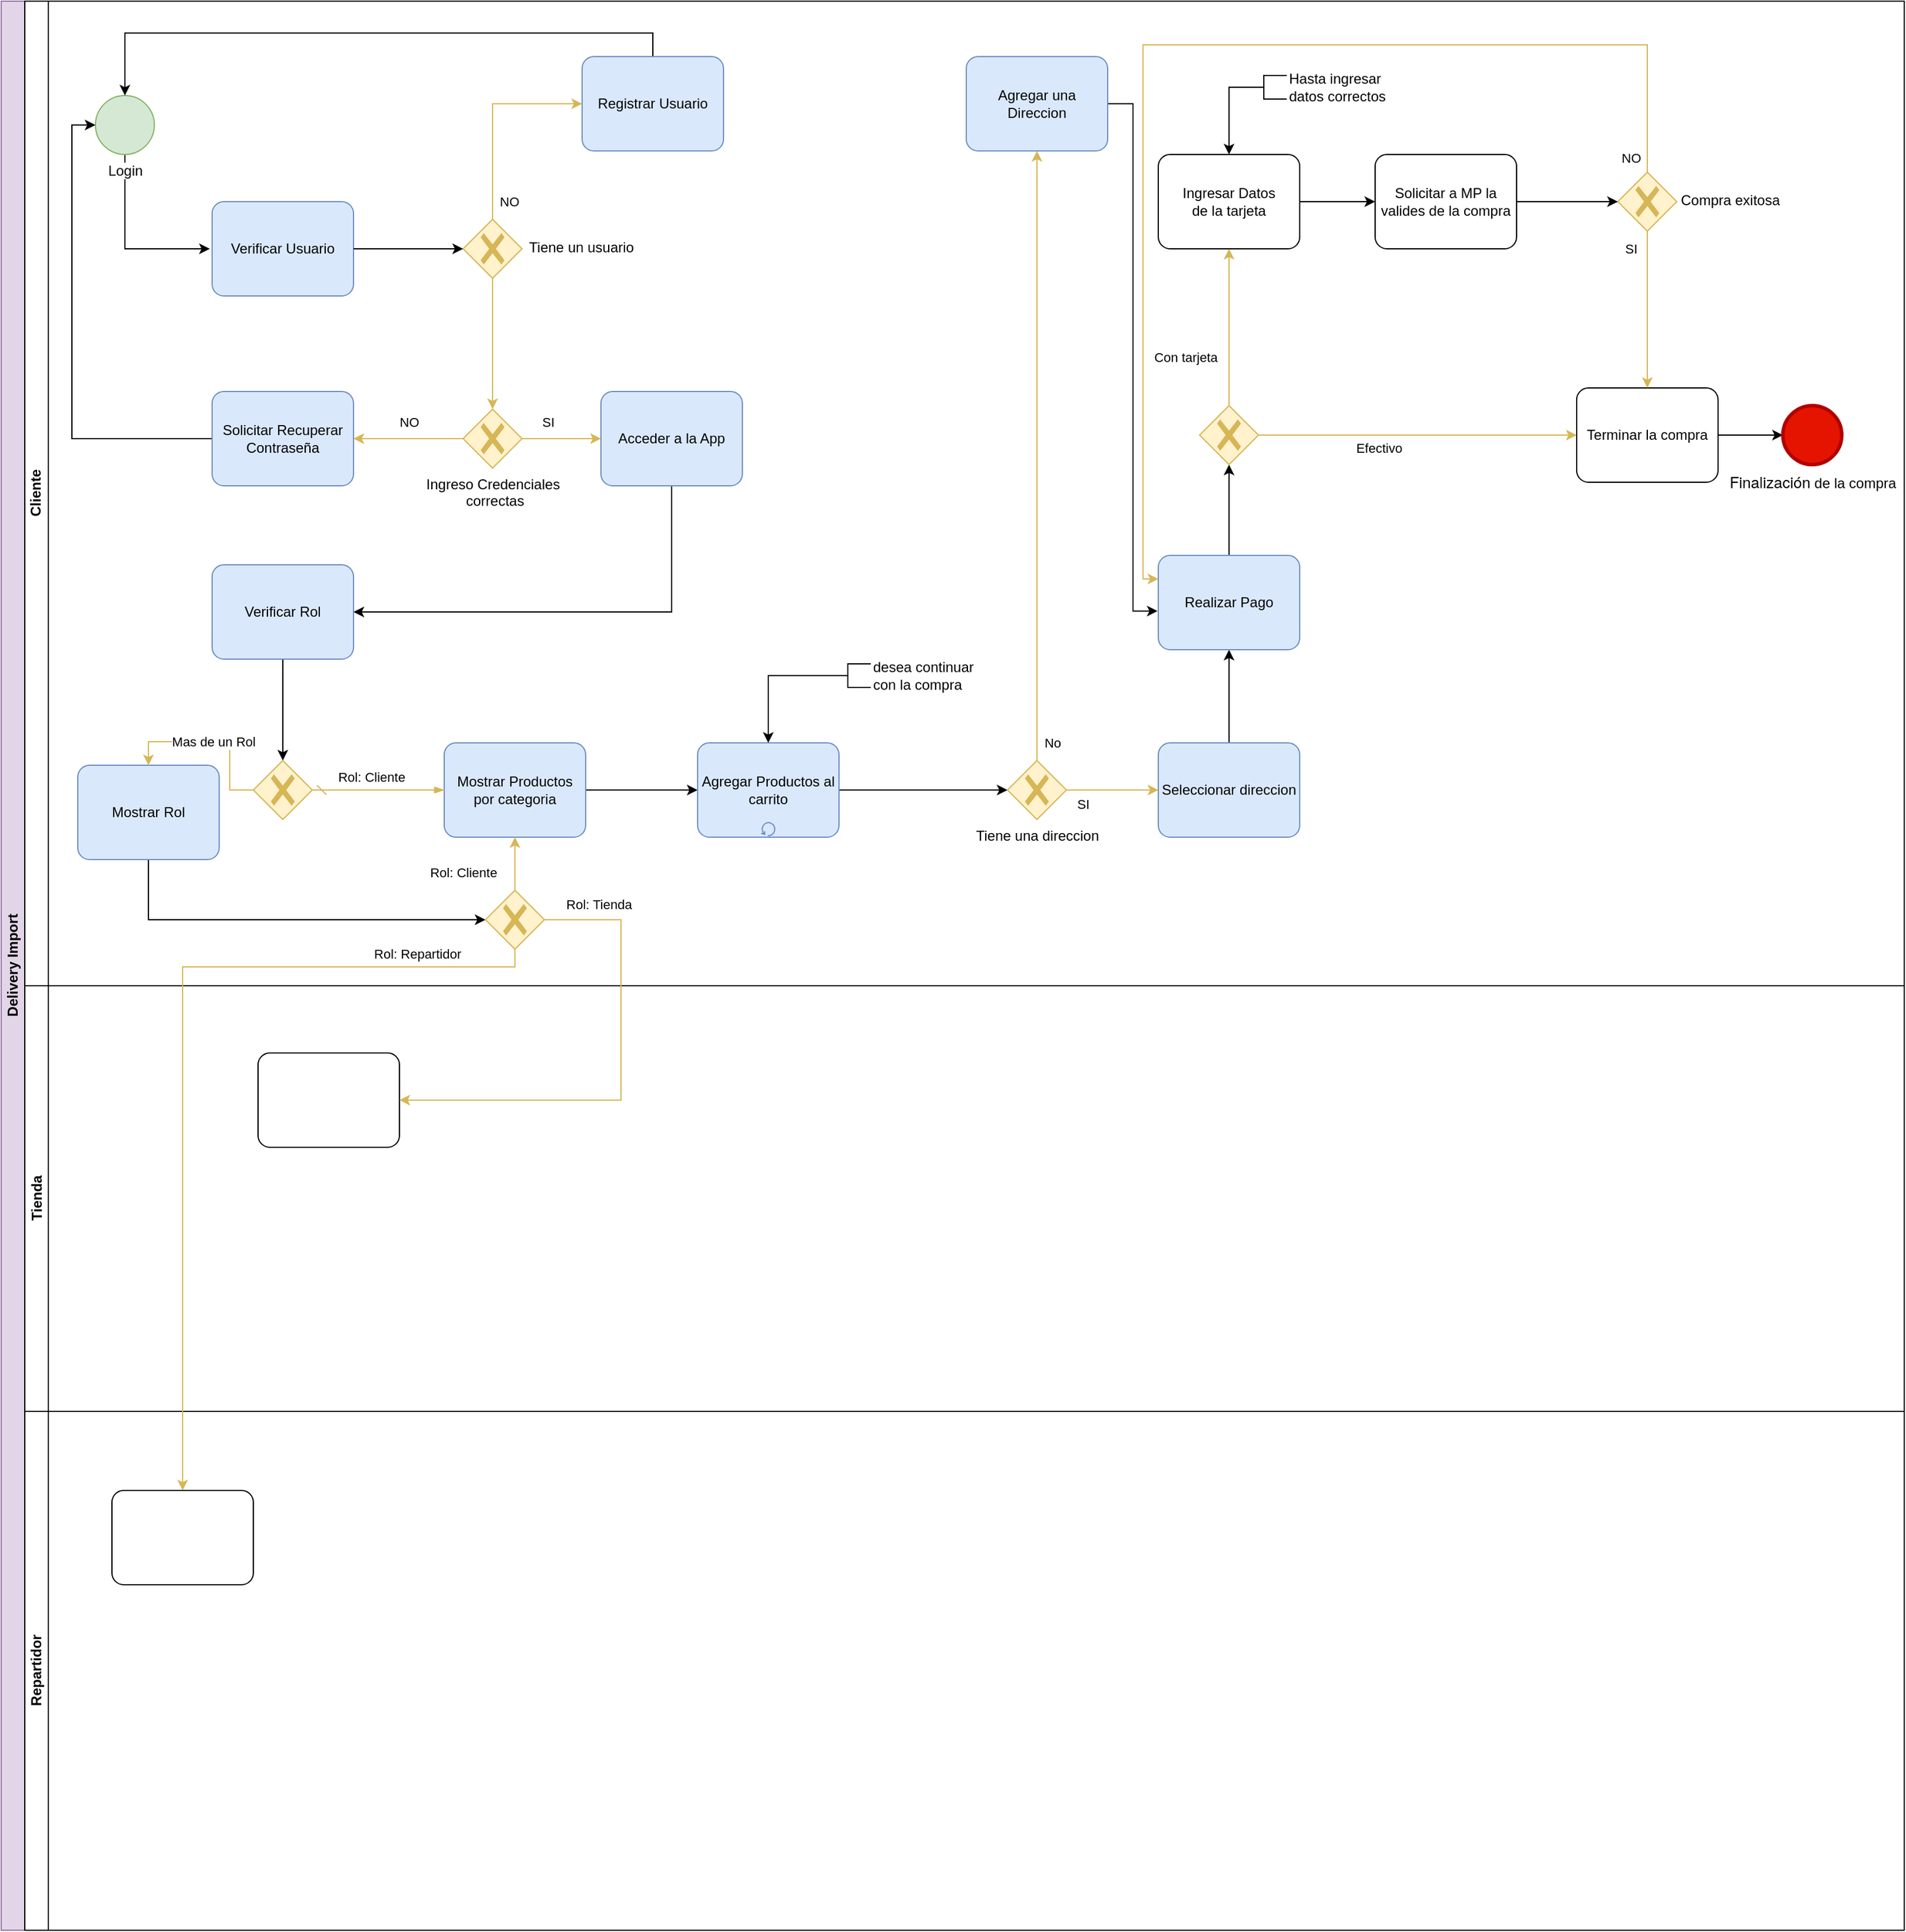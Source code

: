 <mxfile version="20.2.3" type="device"><diagram id="XxjMT_YU7x3E7gFoQHQt" name="Página-1"><mxGraphModel dx="2066" dy="2021" grid="0" gridSize="10" guides="1" tooltips="1" connect="1" arrows="1" fold="1" page="1" pageScale="1" pageWidth="1654" pageHeight="1169" math="0" shadow="0"><root><mxCell id="0"/><mxCell id="1" parent="0"/><mxCell id="uJ8ObjGRhoeLT18NT5Q5-2" value="Delivery Import" style="swimlane;html=1;childLayout=stackLayout;resizeParent=1;resizeParentMax=0;horizontal=0;startSize=20;horizontalStack=0;fillColor=#e1d5e7;strokeColor=#9673a6;align=center;" vertex="1" parent="1"><mxGeometry x="20" y="-1150" width="1615" height="1636" as="geometry"/></mxCell><mxCell id="uJ8ObjGRhoeLT18NT5Q5-3" value="Cliente" style="swimlane;html=1;startSize=20;horizontal=0;" vertex="1" parent="uJ8ObjGRhoeLT18NT5Q5-2"><mxGeometry x="20" width="1595" height="835" as="geometry"/></mxCell><mxCell id="uJ8ObjGRhoeLT18NT5Q5-8" style="edgeStyle=orthogonalEdgeStyle;rounded=0;orthogonalLoop=1;jettySize=auto;html=1;exitX=0.5;exitY=1;exitDx=0;exitDy=0;exitPerimeter=0;" edge="1" parent="uJ8ObjGRhoeLT18NT5Q5-3" source="uJ8ObjGRhoeLT18NT5Q5-6"><mxGeometry relative="1" as="geometry"><mxPoint x="157.04" y="210.04" as="targetPoint"/><Array as="points"><mxPoint x="85" y="210"/></Array></mxGeometry></mxCell><mxCell id="uJ8ObjGRhoeLT18NT5Q5-6" value="Login" style="points=[[0.145,0.145,0],[0.5,0,0],[0.855,0.145,0],[1,0.5,0],[0.855,0.855,0],[0.5,1,0],[0.145,0.855,0],[0,0.5,0]];shape=mxgraph.bpmn.event;html=1;verticalLabelPosition=bottom;labelBackgroundColor=#ffffff;verticalAlign=top;align=center;perimeter=ellipsePerimeter;outlineConnect=0;aspect=fixed;outline=standard;symbol=general;fillColor=#d5e8d4;strokeColor=#82b366;" vertex="1" parent="uJ8ObjGRhoeLT18NT5Q5-3"><mxGeometry x="60" y="80" width="50" height="50" as="geometry"/></mxCell><mxCell id="uJ8ObjGRhoeLT18NT5Q5-9" value="Verificar Usuario" style="points=[[0.25,0,0],[0.5,0,0],[0.75,0,0],[1,0.25,0],[1,0.5,0],[1,0.75,0],[0.75,1,0],[0.5,1,0],[0.25,1,0],[0,0.75,0],[0,0.5,0],[0,0.25,0]];shape=mxgraph.bpmn.task;whiteSpace=wrap;rectStyle=rounded;size=10;taskMarker=abstract;strokeColor=#6c8ebf;fillColor=#dae8fc;" vertex="1" parent="uJ8ObjGRhoeLT18NT5Q5-3"><mxGeometry x="159" y="170" width="120" height="80" as="geometry"/></mxCell><mxCell id="uJ8ObjGRhoeLT18NT5Q5-17" style="edgeStyle=orthogonalEdgeStyle;rounded=0;orthogonalLoop=1;jettySize=auto;html=1;entryX=0;entryY=0.5;entryDx=0;entryDy=0;entryPerimeter=0;fillColor=#fff2cc;strokeColor=#d6b656;" edge="1" parent="uJ8ObjGRhoeLT18NT5Q5-3" source="uJ8ObjGRhoeLT18NT5Q5-12" target="uJ8ObjGRhoeLT18NT5Q5-16"><mxGeometry relative="1" as="geometry"><Array as="points"><mxPoint x="397" y="87"/></Array></mxGeometry></mxCell><mxCell id="uJ8ObjGRhoeLT18NT5Q5-18" value="NO" style="edgeLabel;html=1;align=center;verticalAlign=middle;resizable=0;points=[];" vertex="1" connectable="0" parent="uJ8ObjGRhoeLT18NT5Q5-17"><mxGeometry x="-0.655" y="-2" relative="1" as="geometry"><mxPoint x="12" y="15" as="offset"/></mxGeometry></mxCell><mxCell id="uJ8ObjGRhoeLT18NT5Q5-37" style="edgeStyle=orthogonalEdgeStyle;rounded=0;orthogonalLoop=1;jettySize=auto;html=1;entryX=0.5;entryY=0;entryDx=0;entryDy=0;entryPerimeter=0;fillColor=#fff2cc;strokeColor=#d6b656;" edge="1" parent="uJ8ObjGRhoeLT18NT5Q5-3" source="uJ8ObjGRhoeLT18NT5Q5-12" target="uJ8ObjGRhoeLT18NT5Q5-13"><mxGeometry relative="1" as="geometry"/></mxCell><mxCell id="uJ8ObjGRhoeLT18NT5Q5-12" value="Tiene un usuario" style="points=[[0.25,0.25,0],[0.5,0,0],[0.75,0.25,0],[1,0.5,0],[0.75,0.75,0],[0.5,1,0],[0.25,0.75,0],[0,0.5,0]];shape=mxgraph.bpmn.gateway2;html=1;verticalLabelPosition=bottom;labelBackgroundColor=#ffffff;verticalAlign=top;align=center;perimeter=rhombusPerimeter;outlineConnect=0;outline=none;symbol=none;gwType=exclusive;strokeColor=#d6b656;fillColor=#fff2cc;spacingTop=-40;spacingLeft=150;" vertex="1" parent="uJ8ObjGRhoeLT18NT5Q5-3"><mxGeometry x="372" y="185" width="50" height="50" as="geometry"/></mxCell><mxCell id="uJ8ObjGRhoeLT18NT5Q5-11" value="" style="edgeStyle=orthogonalEdgeStyle;rounded=0;orthogonalLoop=1;jettySize=auto;html=1;entryX=0;entryY=0.5;entryDx=0;entryDy=0;entryPerimeter=0;" edge="1" parent="uJ8ObjGRhoeLT18NT5Q5-3" source="uJ8ObjGRhoeLT18NT5Q5-9" target="uJ8ObjGRhoeLT18NT5Q5-12"><mxGeometry relative="1" as="geometry"><mxPoint x="379" y="210" as="targetPoint"/></mxGeometry></mxCell><mxCell id="uJ8ObjGRhoeLT18NT5Q5-24" value="NO" style="edgeStyle=orthogonalEdgeStyle;rounded=0;orthogonalLoop=1;jettySize=auto;html=1;entryX=1;entryY=0.5;entryDx=0;entryDy=0;entryPerimeter=0;fillColor=#fff2cc;strokeColor=#d6b656;" edge="1" parent="uJ8ObjGRhoeLT18NT5Q5-3" source="uJ8ObjGRhoeLT18NT5Q5-13" target="uJ8ObjGRhoeLT18NT5Q5-23"><mxGeometry x="-0.011" y="-14" relative="1" as="geometry"><mxPoint as="offset"/></mxGeometry></mxCell><mxCell id="uJ8ObjGRhoeLT18NT5Q5-33" style="edgeStyle=orthogonalEdgeStyle;rounded=0;orthogonalLoop=1;jettySize=auto;html=1;fillColor=#fff2cc;strokeColor=#d6b656;" edge="1" parent="uJ8ObjGRhoeLT18NT5Q5-3" source="uJ8ObjGRhoeLT18NT5Q5-13" target="uJ8ObjGRhoeLT18NT5Q5-32"><mxGeometry relative="1" as="geometry"><Array as="points"><mxPoint x="458" y="371"/><mxPoint x="458" y="371"/></Array></mxGeometry></mxCell><mxCell id="uJ8ObjGRhoeLT18NT5Q5-34" value="SI" style="edgeLabel;html=1;align=center;verticalAlign=middle;resizable=0;points=[];" vertex="1" connectable="0" parent="uJ8ObjGRhoeLT18NT5Q5-33"><mxGeometry x="-0.017" relative="1" as="geometry"><mxPoint x="-11" y="-14" as="offset"/></mxGeometry></mxCell><mxCell id="uJ8ObjGRhoeLT18NT5Q5-13" value="Ingreso Credenciales&lt;br&gt;&amp;nbsp;correctas" style="points=[[0.25,0.25,0],[0.5,0,0],[0.75,0.25,0],[1,0.5,0],[0.75,0.75,0],[0.5,1,0],[0.25,0.75,0],[0,0.5,0]];shape=mxgraph.bpmn.gateway2;html=1;verticalLabelPosition=bottom;labelBackgroundColor=#ffffff;verticalAlign=top;align=center;perimeter=rhombusPerimeter;outlineConnect=0;outline=none;symbol=none;gwType=exclusive;strokeColor=#d6b656;fillColor=#fff2cc;" vertex="1" parent="uJ8ObjGRhoeLT18NT5Q5-3"><mxGeometry x="372" y="346" width="50" height="50" as="geometry"/></mxCell><mxCell id="uJ8ObjGRhoeLT18NT5Q5-22" style="edgeStyle=orthogonalEdgeStyle;rounded=0;orthogonalLoop=1;jettySize=auto;html=1;entryX=0.5;entryY=0;entryDx=0;entryDy=0;entryPerimeter=0;" edge="1" parent="uJ8ObjGRhoeLT18NT5Q5-3" source="uJ8ObjGRhoeLT18NT5Q5-16" target="uJ8ObjGRhoeLT18NT5Q5-6"><mxGeometry relative="1" as="geometry"><Array as="points"><mxPoint x="533" y="27"/><mxPoint x="85" y="27"/></Array></mxGeometry></mxCell><mxCell id="uJ8ObjGRhoeLT18NT5Q5-16" value="Registrar Usuario" style="points=[[0.25,0,0],[0.5,0,0],[0.75,0,0],[1,0.25,0],[1,0.5,0],[1,0.75,0],[0.75,1,0],[0.5,1,0],[0.25,1,0],[0,0.75,0],[0,0.5,0],[0,0.25,0]];shape=mxgraph.bpmn.task;whiteSpace=wrap;rectStyle=rounded;size=10;taskMarker=abstract;strokeColor=#6c8ebf;fillColor=#dae8fc;" vertex="1" parent="uJ8ObjGRhoeLT18NT5Q5-3"><mxGeometry x="473" y="47" width="120" height="80" as="geometry"/></mxCell><mxCell id="uJ8ObjGRhoeLT18NT5Q5-31" style="edgeStyle=orthogonalEdgeStyle;rounded=0;orthogonalLoop=1;jettySize=auto;html=1;entryX=0;entryY=0.5;entryDx=0;entryDy=0;entryPerimeter=0;" edge="1" parent="uJ8ObjGRhoeLT18NT5Q5-3" source="uJ8ObjGRhoeLT18NT5Q5-23" target="uJ8ObjGRhoeLT18NT5Q5-6"><mxGeometry relative="1" as="geometry"/></mxCell><mxCell id="uJ8ObjGRhoeLT18NT5Q5-23" value="Solicitar Recuperar Contraseña" style="points=[[0.25,0,0],[0.5,0,0],[0.75,0,0],[1,0.25,0],[1,0.5,0],[1,0.75,0],[0.75,1,0],[0.5,1,0],[0.25,1,0],[0,0.75,0],[0,0.5,0],[0,0.25,0]];shape=mxgraph.bpmn.task;whiteSpace=wrap;rectStyle=rounded;size=10;taskMarker=abstract;strokeColor=#6c8ebf;fillColor=#dae8fc;" vertex="1" parent="uJ8ObjGRhoeLT18NT5Q5-3"><mxGeometry x="159" y="331" width="120" height="80" as="geometry"/></mxCell><mxCell id="uJ8ObjGRhoeLT18NT5Q5-47" style="edgeStyle=orthogonalEdgeStyle;rounded=0;orthogonalLoop=1;jettySize=auto;html=1;entryX=1;entryY=0.5;entryDx=0;entryDy=0;entryPerimeter=0;" edge="1" parent="uJ8ObjGRhoeLT18NT5Q5-3" source="uJ8ObjGRhoeLT18NT5Q5-32" target="uJ8ObjGRhoeLT18NT5Q5-38"><mxGeometry relative="1" as="geometry"><Array as="points"><mxPoint x="549" y="518"/></Array></mxGeometry></mxCell><mxCell id="uJ8ObjGRhoeLT18NT5Q5-32" value="Acceder a la App" style="points=[[0.25,0,0],[0.5,0,0],[0.75,0,0],[1,0.25,0],[1,0.5,0],[1,0.75,0],[0.75,1,0],[0.5,1,0],[0.25,1,0],[0,0.75,0],[0,0.5,0],[0,0.25,0]];shape=mxgraph.bpmn.task;whiteSpace=wrap;rectStyle=rounded;size=10;taskMarker=abstract;strokeColor=#6c8ebf;fillColor=#dae8fc;" vertex="1" parent="uJ8ObjGRhoeLT18NT5Q5-3"><mxGeometry x="489" y="331" width="120" height="80" as="geometry"/></mxCell><mxCell id="uJ8ObjGRhoeLT18NT5Q5-49" style="edgeStyle=orthogonalEdgeStyle;rounded=0;orthogonalLoop=1;jettySize=auto;html=1;entryX=0.5;entryY=0;entryDx=0;entryDy=0;entryPerimeter=0;" edge="1" parent="uJ8ObjGRhoeLT18NT5Q5-3" source="uJ8ObjGRhoeLT18NT5Q5-38" target="uJ8ObjGRhoeLT18NT5Q5-48"><mxGeometry relative="1" as="geometry"/></mxCell><mxCell id="uJ8ObjGRhoeLT18NT5Q5-38" value="Verificar Rol" style="points=[[0.25,0,0],[0.5,0,0],[0.75,0,0],[1,0.25,0],[1,0.5,0],[1,0.75,0],[0.75,1,0],[0.5,1,0],[0.25,1,0],[0,0.75,0],[0,0.5,0],[0,0.25,0]];shape=mxgraph.bpmn.task;whiteSpace=wrap;rectStyle=rounded;size=10;taskMarker=abstract;strokeColor=#6c8ebf;fillColor=#dae8fc;" vertex="1" parent="uJ8ObjGRhoeLT18NT5Q5-3"><mxGeometry x="159" y="478" width="120" height="80" as="geometry"/></mxCell><mxCell id="uJ8ObjGRhoeLT18NT5Q5-48" value="" style="points=[[0.25,0.25,0],[0.5,0,0],[0.75,0.25,0],[1,0.5,0],[0.75,0.75,0],[0.5,1,0],[0.25,0.75,0],[0,0.5,0]];shape=mxgraph.bpmn.gateway2;html=1;verticalLabelPosition=bottom;labelBackgroundColor=#ffffff;verticalAlign=top;align=center;perimeter=rhombusPerimeter;outlineConnect=0;outline=none;symbol=none;gwType=exclusive;strokeColor=#d6b656;fillColor=#fff2cc;" vertex="1" parent="uJ8ObjGRhoeLT18NT5Q5-3"><mxGeometry x="194" y="644" width="50" height="50" as="geometry"/></mxCell><mxCell id="uJ8ObjGRhoeLT18NT5Q5-68" style="edgeStyle=orthogonalEdgeStyle;rounded=0;orthogonalLoop=1;jettySize=auto;html=1;" edge="1" parent="uJ8ObjGRhoeLT18NT5Q5-3" source="uJ8ObjGRhoeLT18NT5Q5-50" target="uJ8ObjGRhoeLT18NT5Q5-65"><mxGeometry relative="1" as="geometry"/></mxCell><mxCell id="uJ8ObjGRhoeLT18NT5Q5-50" value="Mostrar Productos por categoria" style="points=[[0.25,0,0],[0.5,0,0],[0.75,0,0],[1,0.25,0],[1,0.5,0],[1,0.75,0],[0.75,1,0],[0.5,1,0],[0.25,1,0],[0,0.75,0],[0,0.5,0],[0,0.25,0]];shape=mxgraph.bpmn.task;whiteSpace=wrap;rectStyle=rounded;size=10;taskMarker=abstract;strokeColor=#6c8ebf;fillColor=#dae8fc;" vertex="1" parent="uJ8ObjGRhoeLT18NT5Q5-3"><mxGeometry x="356" y="629" width="120" height="80" as="geometry"/></mxCell><mxCell id="uJ8ObjGRhoeLT18NT5Q5-58" value="" style="edgeStyle=elbowEdgeStyle;fontSize=12;html=1;endArrow=blockThin;endFill=1;startArrow=dash;startFill=0;endSize=6;startSize=6;rounded=0;exitX=1;exitY=0.5;exitDx=0;exitDy=0;exitPerimeter=0;entryX=0;entryY=0.5;entryDx=0;entryDy=0;entryPerimeter=0;fillColor=#fff2cc;strokeColor=#d6b656;" edge="1" parent="uJ8ObjGRhoeLT18NT5Q5-3" source="uJ8ObjGRhoeLT18NT5Q5-48" target="uJ8ObjGRhoeLT18NT5Q5-50"><mxGeometry width="160" relative="1" as="geometry"><mxPoint x="335" y="784" as="sourcePoint"/><mxPoint x="495" y="784" as="targetPoint"/><Array as="points"><mxPoint x="315" y="667"/><mxPoint x="277" y="738"/></Array></mxGeometry></mxCell><mxCell id="uJ8ObjGRhoeLT18NT5Q5-59" value="Rol: Cliente" style="edgeLabel;html=1;align=center;verticalAlign=middle;resizable=0;points=[];" vertex="1" connectable="0" parent="uJ8ObjGRhoeLT18NT5Q5-58"><mxGeometry x="-0.375" y="-1" relative="1" as="geometry"><mxPoint x="15" y="-12" as="offset"/></mxGeometry></mxCell><mxCell id="uJ8ObjGRhoeLT18NT5Q5-69" style="edgeStyle=orthogonalEdgeStyle;rounded=0;orthogonalLoop=1;jettySize=auto;html=1;entryX=0;entryY=0.5;entryDx=0;entryDy=0;entryPerimeter=0;" edge="1" parent="uJ8ObjGRhoeLT18NT5Q5-3" source="uJ8ObjGRhoeLT18NT5Q5-65" target="uJ8ObjGRhoeLT18NT5Q5-70"><mxGeometry relative="1" as="geometry"><mxPoint x="803" y="669" as="targetPoint"/></mxGeometry></mxCell><mxCell id="uJ8ObjGRhoeLT18NT5Q5-65" value="Agregar Productos al carrito" style="points=[[0.25,0,0],[0.5,0,0],[0.75,0,0],[1,0.25,0],[1,0.5,0],[1,0.75,0],[0.75,1,0],[0.5,1,0],[0.25,1,0],[0,0.75,0],[0,0.5,0],[0,0.25,0]];shape=mxgraph.bpmn.task;whiteSpace=wrap;rectStyle=rounded;size=10;taskMarker=abstract;isLoopStandard=1;strokeColor=#6c8ebf;fillColor=#dae8fc;" vertex="1" parent="uJ8ObjGRhoeLT18NT5Q5-3"><mxGeometry x="571" y="629" width="120" height="80" as="geometry"/></mxCell><mxCell id="uJ8ObjGRhoeLT18NT5Q5-67" style="edgeStyle=orthogonalEdgeStyle;rounded=0;orthogonalLoop=1;jettySize=auto;html=1;entryX=0.5;entryY=0;entryDx=0;entryDy=0;entryPerimeter=0;" edge="1" parent="uJ8ObjGRhoeLT18NT5Q5-3" source="uJ8ObjGRhoeLT18NT5Q5-66" target="uJ8ObjGRhoeLT18NT5Q5-65"><mxGeometry relative="1" as="geometry"><Array as="points"><mxPoint x="631" y="572"/></Array></mxGeometry></mxCell><mxCell id="uJ8ObjGRhoeLT18NT5Q5-66" value="desea continuar&lt;br&gt;con la compra" style="html=1;shape=mxgraph.flowchart.annotation_2;align=left;labelPosition=right;strokeColor=default;fillColor=default;" vertex="1" parent="uJ8ObjGRhoeLT18NT5Q5-3"><mxGeometry x="679" y="562" width="39" height="20" as="geometry"/></mxCell><mxCell id="uJ8ObjGRhoeLT18NT5Q5-72" style="edgeStyle=orthogonalEdgeStyle;rounded=0;orthogonalLoop=1;jettySize=auto;html=1;exitX=0.5;exitY=0;exitDx=0;exitDy=0;exitPerimeter=0;entryX=0.5;entryY=1;entryDx=0;entryDy=0;entryPerimeter=0;fillColor=#fff2cc;strokeColor=#d6b656;" edge="1" parent="uJ8ObjGRhoeLT18NT5Q5-3" source="uJ8ObjGRhoeLT18NT5Q5-70" target="uJ8ObjGRhoeLT18NT5Q5-71"><mxGeometry relative="1" as="geometry"/></mxCell><mxCell id="uJ8ObjGRhoeLT18NT5Q5-73" value="No" style="edgeLabel;html=1;align=center;verticalAlign=middle;resizable=0;points=[];" vertex="1" connectable="0" parent="uJ8ObjGRhoeLT18NT5Q5-72"><mxGeometry x="-0.851" relative="1" as="geometry"><mxPoint x="13" y="23" as="offset"/></mxGeometry></mxCell><mxCell id="uJ8ObjGRhoeLT18NT5Q5-75" value="SI" style="edgeStyle=orthogonalEdgeStyle;rounded=0;orthogonalLoop=1;jettySize=auto;html=1;entryX=0;entryY=0.5;entryDx=0;entryDy=0;entryPerimeter=0;fillColor=#fff2cc;strokeColor=#d6b656;" edge="1" parent="uJ8ObjGRhoeLT18NT5Q5-3" source="uJ8ObjGRhoeLT18NT5Q5-70" target="uJ8ObjGRhoeLT18NT5Q5-74"><mxGeometry x="-0.641" y="-12" relative="1" as="geometry"><mxPoint as="offset"/></mxGeometry></mxCell><mxCell id="uJ8ObjGRhoeLT18NT5Q5-70" value="Tiene una direccion" style="points=[[0.25,0.25,0],[0.5,0,0],[0.75,0.25,0],[1,0.5,0],[0.75,0.75,0],[0.5,1,0],[0.25,0.75,0],[0,0.5,0]];shape=mxgraph.bpmn.gateway2;html=1;verticalLabelPosition=bottom;labelBackgroundColor=#ffffff;verticalAlign=top;align=center;perimeter=rhombusPerimeter;outlineConnect=0;outline=none;symbol=none;gwType=exclusive;strokeColor=#d6b656;fillColor=#fff2cc;" vertex="1" parent="uJ8ObjGRhoeLT18NT5Q5-3"><mxGeometry x="834" y="644" width="50" height="50" as="geometry"/></mxCell><mxCell id="uJ8ObjGRhoeLT18NT5Q5-89" style="edgeStyle=orthogonalEdgeStyle;rounded=0;orthogonalLoop=1;jettySize=auto;html=1;entryX=-0.005;entryY=0.59;entryDx=0;entryDy=0;entryPerimeter=0;" edge="1" parent="uJ8ObjGRhoeLT18NT5Q5-3" source="uJ8ObjGRhoeLT18NT5Q5-71" target="uJ8ObjGRhoeLT18NT5Q5-78"><mxGeometry relative="1" as="geometry"/></mxCell><mxCell id="uJ8ObjGRhoeLT18NT5Q5-71" value="Agregar una Direccion" style="points=[[0.25,0,0],[0.5,0,0],[0.75,0,0],[1,0.25,0],[1,0.5,0],[1,0.75,0],[0.75,1,0],[0.5,1,0],[0.25,1,0],[0,0.75,0],[0,0.5,0],[0,0.25,0]];shape=mxgraph.bpmn.task;whiteSpace=wrap;rectStyle=rounded;size=10;taskMarker=abstract;strokeColor=#6c8ebf;fillColor=#dae8fc;" vertex="1" parent="uJ8ObjGRhoeLT18NT5Q5-3"><mxGeometry x="799" y="47" width="120" height="80" as="geometry"/></mxCell><mxCell id="uJ8ObjGRhoeLT18NT5Q5-77" style="edgeStyle=orthogonalEdgeStyle;rounded=0;orthogonalLoop=1;jettySize=auto;html=1;entryX=0.5;entryY=1;entryDx=0;entryDy=0;entryPerimeter=0;" edge="1" parent="uJ8ObjGRhoeLT18NT5Q5-3" source="uJ8ObjGRhoeLT18NT5Q5-74" target="uJ8ObjGRhoeLT18NT5Q5-78"><mxGeometry relative="1" as="geometry"><mxPoint x="1022" y="528" as="targetPoint"/></mxGeometry></mxCell><mxCell id="uJ8ObjGRhoeLT18NT5Q5-74" value="Seleccionar direccion" style="points=[[0.25,0,0],[0.5,0,0],[0.75,0,0],[1,0.25,0],[1,0.5,0],[1,0.75,0],[0.75,1,0],[0.5,1,0],[0.25,1,0],[0,0.75,0],[0,0.5,0],[0,0.25,0]];shape=mxgraph.bpmn.task;whiteSpace=wrap;rectStyle=rounded;size=10;taskMarker=abstract;strokeColor=#6c8ebf;fillColor=#dae8fc;" vertex="1" parent="uJ8ObjGRhoeLT18NT5Q5-3"><mxGeometry x="962" y="629" width="120" height="80" as="geometry"/></mxCell><mxCell id="uJ8ObjGRhoeLT18NT5Q5-82" style="edgeStyle=orthogonalEdgeStyle;rounded=0;orthogonalLoop=1;jettySize=auto;html=1;entryX=0.5;entryY=1;entryDx=0;entryDy=0;entryPerimeter=0;" edge="1" parent="uJ8ObjGRhoeLT18NT5Q5-3" source="uJ8ObjGRhoeLT18NT5Q5-78" target="uJ8ObjGRhoeLT18NT5Q5-81"><mxGeometry relative="1" as="geometry"/></mxCell><mxCell id="uJ8ObjGRhoeLT18NT5Q5-78" value="Realizar Pago" style="points=[[0.25,0,0],[0.5,0,0],[0.75,0,0],[1,0.25,0],[1,0.5,0],[1,0.75,0],[0.75,1,0],[0.5,1,0],[0.25,1,0],[0,0.75,0],[0,0.5,0],[0,0.25,0]];shape=mxgraph.bpmn.task;whiteSpace=wrap;rectStyle=rounded;size=10;taskMarker=abstract;strokeColor=#6c8ebf;fillColor=#dae8fc;" vertex="1" parent="uJ8ObjGRhoeLT18NT5Q5-3"><mxGeometry x="962" y="470" width="120" height="80" as="geometry"/></mxCell><mxCell id="uJ8ObjGRhoeLT18NT5Q5-84" style="edgeStyle=orthogonalEdgeStyle;rounded=0;orthogonalLoop=1;jettySize=auto;html=1;entryX=0.5;entryY=1;entryDx=0;entryDy=0;entryPerimeter=0;fillColor=#fff2cc;strokeColor=#d6b656;" edge="1" parent="uJ8ObjGRhoeLT18NT5Q5-3" source="uJ8ObjGRhoeLT18NT5Q5-81" target="uJ8ObjGRhoeLT18NT5Q5-83"><mxGeometry relative="1" as="geometry"/></mxCell><mxCell id="uJ8ObjGRhoeLT18NT5Q5-85" value="Con tarjeta" style="edgeLabel;html=1;align=center;verticalAlign=middle;resizable=0;points=[];" vertex="1" connectable="0" parent="uJ8ObjGRhoeLT18NT5Q5-84"><mxGeometry x="-0.221" y="-2" relative="1" as="geometry"><mxPoint x="-39" y="11" as="offset"/></mxGeometry></mxCell><mxCell id="uJ8ObjGRhoeLT18NT5Q5-87" style="edgeStyle=orthogonalEdgeStyle;rounded=0;orthogonalLoop=1;jettySize=auto;html=1;fillColor=#fff2cc;strokeColor=#d6b656;" edge="1" parent="uJ8ObjGRhoeLT18NT5Q5-3" source="uJ8ObjGRhoeLT18NT5Q5-81" target="uJ8ObjGRhoeLT18NT5Q5-86"><mxGeometry relative="1" as="geometry"/></mxCell><mxCell id="uJ8ObjGRhoeLT18NT5Q5-88" value="Efectivo" style="edgeLabel;html=1;align=center;verticalAlign=middle;resizable=0;points=[];" vertex="1" connectable="0" parent="uJ8ObjGRhoeLT18NT5Q5-87"><mxGeometry x="-0.262" relative="1" as="geometry"><mxPoint x="2" y="11" as="offset"/></mxGeometry></mxCell><mxCell id="uJ8ObjGRhoeLT18NT5Q5-81" value="" style="points=[[0.25,0.25,0],[0.5,0,0],[0.75,0.25,0],[1,0.5,0],[0.75,0.75,0],[0.5,1,0],[0.25,0.75,0],[0,0.5,0]];shape=mxgraph.bpmn.gateway2;html=1;verticalLabelPosition=bottom;labelBackgroundColor=#ffffff;verticalAlign=top;align=center;perimeter=rhombusPerimeter;outlineConnect=0;outline=none;symbol=none;gwType=exclusive;strokeColor=#d6b656;fillColor=#fff2cc;" vertex="1" parent="uJ8ObjGRhoeLT18NT5Q5-3"><mxGeometry x="997" y="343" width="50" height="50" as="geometry"/></mxCell><mxCell id="uJ8ObjGRhoeLT18NT5Q5-100" style="edgeStyle=orthogonalEdgeStyle;rounded=0;orthogonalLoop=1;jettySize=auto;html=1;entryX=0;entryY=0.5;entryDx=0;entryDy=0;entryPerimeter=0;fontColor=#000000;" edge="1" parent="uJ8ObjGRhoeLT18NT5Q5-3" source="uJ8ObjGRhoeLT18NT5Q5-83" target="uJ8ObjGRhoeLT18NT5Q5-97"><mxGeometry relative="1" as="geometry"/></mxCell><mxCell id="uJ8ObjGRhoeLT18NT5Q5-83" value="Ingresar Datos&#10;de la tarjeta" style="points=[[0.25,0,0],[0.5,0,0],[0.75,0,0],[1,0.25,0],[1,0.5,0],[1,0.75,0],[0.75,1,0],[0.5,1,0],[0.25,1,0],[0,0.75,0],[0,0.5,0],[0,0.25,0]];shape=mxgraph.bpmn.task;whiteSpace=wrap;rectStyle=rounded;size=10;taskMarker=abstract;strokeColor=default;fillColor=default;" vertex="1" parent="uJ8ObjGRhoeLT18NT5Q5-3"><mxGeometry x="962" y="130" width="120" height="80" as="geometry"/></mxCell><mxCell id="uJ8ObjGRhoeLT18NT5Q5-91" style="edgeStyle=orthogonalEdgeStyle;rounded=0;orthogonalLoop=1;jettySize=auto;html=1;fontColor=#000000;" edge="1" parent="uJ8ObjGRhoeLT18NT5Q5-3" source="uJ8ObjGRhoeLT18NT5Q5-86" target="uJ8ObjGRhoeLT18NT5Q5-90"><mxGeometry relative="1" as="geometry"/></mxCell><mxCell id="uJ8ObjGRhoeLT18NT5Q5-86" value="Terminar la compra" style="points=[[0.25,0,0],[0.5,0,0],[0.75,0,0],[1,0.25,0],[1,0.5,0],[1,0.75,0],[0.75,1,0],[0.5,1,0],[0.25,1,0],[0,0.75,0],[0,0.5,0],[0,0.25,0]];shape=mxgraph.bpmn.task;whiteSpace=wrap;rectStyle=rounded;size=10;taskMarker=abstract;strokeColor=default;fillColor=default;" vertex="1" parent="uJ8ObjGRhoeLT18NT5Q5-3"><mxGeometry x="1317" y="328" width="120" height="80" as="geometry"/></mxCell><mxCell id="uJ8ObjGRhoeLT18NT5Q5-90" value="&lt;span style=&quot;color: rgb(0, 0, 0); font-family: &amp;quot;Helvetica Neue&amp;quot;; font-size: 13px; text-align: start;&quot;&gt;Finalización&lt;/span&gt;&lt;font color=&quot;#000000&quot;&gt;&amp;nbsp;de la compra&lt;/font&gt;" style="points=[[0.145,0.145,0],[0.5,0,0],[0.855,0.145,0],[1,0.5,0],[0.855,0.855,0],[0.5,1,0],[0.145,0.855,0],[0,0.5,0]];shape=mxgraph.bpmn.event;html=1;verticalLabelPosition=bottom;labelBackgroundColor=#ffffff;verticalAlign=top;align=center;perimeter=ellipsePerimeter;outlineConnect=0;aspect=fixed;outline=end;symbol=terminate2;strokeColor=#B20000;fillColor=#e51400;fontColor=#ffffff;" vertex="1" parent="uJ8ObjGRhoeLT18NT5Q5-3"><mxGeometry x="1492" y="343" width="50" height="50" as="geometry"/></mxCell><mxCell id="uJ8ObjGRhoeLT18NT5Q5-109" style="edgeStyle=orthogonalEdgeStyle;rounded=0;orthogonalLoop=1;jettySize=auto;html=1;entryX=0;entryY=0.25;entryDx=0;entryDy=0;entryPerimeter=0;fontColor=#000000;fillColor=#fff2cc;strokeColor=#d6b656;" edge="1" parent="uJ8ObjGRhoeLT18NT5Q5-3" source="uJ8ObjGRhoeLT18NT5Q5-94" target="uJ8ObjGRhoeLT18NT5Q5-78"><mxGeometry relative="1" as="geometry"><Array as="points"><mxPoint x="1377" y="37"/><mxPoint x="949" y="37"/><mxPoint x="949" y="490"/></Array></mxGeometry></mxCell><mxCell id="uJ8ObjGRhoeLT18NT5Q5-110" value="NO" style="edgeLabel;html=1;align=center;verticalAlign=middle;resizable=0;points=[];fontColor=#000000;" vertex="1" connectable="0" parent="uJ8ObjGRhoeLT18NT5Q5-109"><mxGeometry x="-0.959" relative="1" as="geometry"><mxPoint x="-14" y="8" as="offset"/></mxGeometry></mxCell><mxCell id="uJ8ObjGRhoeLT18NT5Q5-111" style="edgeStyle=orthogonalEdgeStyle;rounded=0;orthogonalLoop=1;jettySize=auto;html=1;fontColor=#000000;fillColor=#fff2cc;strokeColor=#d6b656;" edge="1" parent="uJ8ObjGRhoeLT18NT5Q5-3" source="uJ8ObjGRhoeLT18NT5Q5-94" target="uJ8ObjGRhoeLT18NT5Q5-86"><mxGeometry relative="1" as="geometry"/></mxCell><mxCell id="uJ8ObjGRhoeLT18NT5Q5-112" value="SI" style="edgeLabel;html=1;align=center;verticalAlign=middle;resizable=0;points=[];fontColor=#000000;" vertex="1" connectable="0" parent="uJ8ObjGRhoeLT18NT5Q5-111"><mxGeometry x="-0.651" relative="1" as="geometry"><mxPoint x="-14" y="-8" as="offset"/></mxGeometry></mxCell><mxCell id="uJ8ObjGRhoeLT18NT5Q5-94" value="Compra exitosa" style="points=[[0.25,0.25,0],[0.5,0,0],[0.75,0.25,0],[1,0.5,0],[0.75,0.75,0],[0.5,1,0],[0.25,0.75,0],[0,0.5,0]];shape=mxgraph.bpmn.gateway2;html=1;verticalLabelPosition=bottom;labelBackgroundColor=#ffffff;verticalAlign=top;align=center;perimeter=rhombusPerimeter;outlineConnect=0;outline=none;symbol=none;gwType=exclusive;strokeColor=#d6b656;fillColor=#fff2cc;spacingTop=-40;spacingLeft=140;" vertex="1" parent="uJ8ObjGRhoeLT18NT5Q5-3"><mxGeometry x="1352" y="145" width="50" height="50" as="geometry"/></mxCell><mxCell id="uJ8ObjGRhoeLT18NT5Q5-103" style="edgeStyle=orthogonalEdgeStyle;rounded=0;orthogonalLoop=1;jettySize=auto;html=1;entryX=0;entryY=0.5;entryDx=0;entryDy=0;entryPerimeter=0;fontColor=#000000;" edge="1" parent="uJ8ObjGRhoeLT18NT5Q5-3" source="uJ8ObjGRhoeLT18NT5Q5-97" target="uJ8ObjGRhoeLT18NT5Q5-94"><mxGeometry relative="1" as="geometry"/></mxCell><mxCell id="uJ8ObjGRhoeLT18NT5Q5-97" value="Solicitar a MP la valides de la compra" style="points=[[0.25,0,0],[0.5,0,0],[0.75,0,0],[1,0.25,0],[1,0.5,0],[1,0.75,0],[0.75,1,0],[0.5,1,0],[0.25,1,0],[0,0.75,0],[0,0.5,0],[0,0.25,0]];shape=mxgraph.bpmn.task;whiteSpace=wrap;rectStyle=rounded;size=10;taskMarker=abstract;fontColor=#000000;strokeColor=default;fillColor=default;" vertex="1" parent="uJ8ObjGRhoeLT18NT5Q5-3"><mxGeometry x="1146" y="130" width="120" height="80" as="geometry"/></mxCell><mxCell id="uJ8ObjGRhoeLT18NT5Q5-99" style="edgeStyle=orthogonalEdgeStyle;rounded=0;orthogonalLoop=1;jettySize=auto;html=1;entryX=0.5;entryY=0;entryDx=0;entryDy=0;entryPerimeter=0;fontColor=#000000;" edge="1" parent="uJ8ObjGRhoeLT18NT5Q5-3" source="uJ8ObjGRhoeLT18NT5Q5-98" target="uJ8ObjGRhoeLT18NT5Q5-83"><mxGeometry relative="1" as="geometry"><Array as="points"><mxPoint x="1022" y="73"/></Array></mxGeometry></mxCell><mxCell id="uJ8ObjGRhoeLT18NT5Q5-98" value="Hasta ingresar&lt;br&gt;datos correctos" style="html=1;shape=mxgraph.flowchart.annotation_2;align=left;labelPosition=right;strokeColor=default;fillColor=default;" vertex="1" parent="uJ8ObjGRhoeLT18NT5Q5-3"><mxGeometry x="1032" y="63" width="39" height="20" as="geometry"/></mxCell><mxCell id="uJ8ObjGRhoeLT18NT5Q5-115" style="edgeStyle=orthogonalEdgeStyle;rounded=0;orthogonalLoop=1;jettySize=auto;html=1;fontColor=#000000;fillColor=#fff2cc;strokeColor=#000000;" edge="1" parent="uJ8ObjGRhoeLT18NT5Q5-3" source="uJ8ObjGRhoeLT18NT5Q5-41" target="uJ8ObjGRhoeLT18NT5Q5-113"><mxGeometry relative="1" as="geometry"><Array as="points"><mxPoint x="105" y="779"/></Array></mxGeometry></mxCell><mxCell id="uJ8ObjGRhoeLT18NT5Q5-41" value="Mostrar Rol" style="points=[[0.25,0,0],[0.5,0,0],[0.75,0,0],[1,0.25,0],[1,0.5,0],[1,0.75,0],[0.75,1,0],[0.5,1,0],[0.25,1,0],[0,0.75,0],[0,0.5,0],[0,0.25,0]];shape=mxgraph.bpmn.task;whiteSpace=wrap;rectStyle=rounded;size=10;taskMarker=abstract;strokeColor=#6c8ebf;fillColor=#dae8fc;" vertex="1" parent="uJ8ObjGRhoeLT18NT5Q5-3"><mxGeometry x="45" y="648" width="120" height="80" as="geometry"/></mxCell><mxCell id="uJ8ObjGRhoeLT18NT5Q5-53" value="Mas de un Rol" style="edgeStyle=orthogonalEdgeStyle;rounded=0;orthogonalLoop=1;jettySize=auto;html=1;entryX=0.5;entryY=0;entryDx=0;entryDy=0;entryPerimeter=0;fillColor=#fff2cc;strokeColor=#d6b656;" edge="1" parent="uJ8ObjGRhoeLT18NT5Q5-3" source="uJ8ObjGRhoeLT18NT5Q5-48" target="uJ8ObjGRhoeLT18NT5Q5-41"><mxGeometry relative="1" as="geometry"/></mxCell><mxCell id="uJ8ObjGRhoeLT18NT5Q5-114" value="Rol: Cliente" style="edgeStyle=orthogonalEdgeStyle;rounded=0;orthogonalLoop=1;jettySize=auto;html=1;entryX=0.5;entryY=1;entryDx=0;entryDy=0;entryPerimeter=0;fontColor=#000000;fillColor=#fff2cc;strokeColor=#d6b656;" edge="1" parent="uJ8ObjGRhoeLT18NT5Q5-3" source="uJ8ObjGRhoeLT18NT5Q5-113" target="uJ8ObjGRhoeLT18NT5Q5-50"><mxGeometry x="-0.333" y="44" relative="1" as="geometry"><mxPoint as="offset"/></mxGeometry></mxCell><mxCell id="uJ8ObjGRhoeLT18NT5Q5-113" value="" style="points=[[0.25,0.25,0],[0.5,0,0],[0.75,0.25,0],[1,0.5,0],[0.75,0.75,0],[0.5,1,0],[0.25,0.75,0],[0,0.5,0]];shape=mxgraph.bpmn.gateway2;html=1;verticalLabelPosition=bottom;labelBackgroundColor=#ffffff;verticalAlign=top;align=center;perimeter=rhombusPerimeter;outlineConnect=0;outline=none;symbol=none;gwType=exclusive;strokeColor=#d6b656;fillColor=#fff2cc;" vertex="1" parent="uJ8ObjGRhoeLT18NT5Q5-3"><mxGeometry x="391" y="754" width="50" height="50" as="geometry"/></mxCell><mxCell id="uJ8ObjGRhoeLT18NT5Q5-4" value="Tienda" style="swimlane;html=1;startSize=20;horizontal=0;" vertex="1" parent="uJ8ObjGRhoeLT18NT5Q5-2"><mxGeometry x="20" y="835" width="1595" height="361" as="geometry"/></mxCell><mxCell id="uJ8ObjGRhoeLT18NT5Q5-117" value="" style="points=[[0.25,0,0],[0.5,0,0],[0.75,0,0],[1,0.25,0],[1,0.5,0],[1,0.75,0],[0.75,1,0],[0.5,1,0],[0.25,1,0],[0,0.75,0],[0,0.5,0],[0,0.25,0]];shape=mxgraph.bpmn.task;whiteSpace=wrap;rectStyle=rounded;size=10;taskMarker=abstract;fontColor=#000000;strokeColor=default;fillColor=default;" vertex="1" parent="uJ8ObjGRhoeLT18NT5Q5-4"><mxGeometry x="198" y="57" width="120" height="80" as="geometry"/></mxCell><mxCell id="uJ8ObjGRhoeLT18NT5Q5-5" value="Repartidor" style="swimlane;html=1;startSize=20;horizontal=0;" vertex="1" parent="uJ8ObjGRhoeLT18NT5Q5-2"><mxGeometry x="20" y="1196" width="1595" height="440" as="geometry"/></mxCell><mxCell id="uJ8ObjGRhoeLT18NT5Q5-116" value="" style="points=[[0.25,0,0],[0.5,0,0],[0.75,0,0],[1,0.25,0],[1,0.5,0],[1,0.75,0],[0.75,1,0],[0.5,1,0],[0.25,1,0],[0,0.75,0],[0,0.5,0],[0,0.25,0]];shape=mxgraph.bpmn.task;whiteSpace=wrap;rectStyle=rounded;size=10;taskMarker=abstract;fontColor=#000000;strokeColor=default;fillColor=default;" vertex="1" parent="uJ8ObjGRhoeLT18NT5Q5-5"><mxGeometry x="74" y="67" width="120" height="80" as="geometry"/></mxCell><mxCell id="uJ8ObjGRhoeLT18NT5Q5-118" style="edgeStyle=orthogonalEdgeStyle;rounded=0;orthogonalLoop=1;jettySize=auto;html=1;entryX=0.5;entryY=0;entryDx=0;entryDy=0;entryPerimeter=0;fontColor=#000000;fillColor=#fff2cc;strokeColor=#d6b656;" edge="1" parent="uJ8ObjGRhoeLT18NT5Q5-2" source="uJ8ObjGRhoeLT18NT5Q5-113" target="uJ8ObjGRhoeLT18NT5Q5-116"><mxGeometry relative="1" as="geometry"><Array as="points"><mxPoint x="436" y="819"/><mxPoint x="154" y="819"/></Array></mxGeometry></mxCell><mxCell id="uJ8ObjGRhoeLT18NT5Q5-121" value="Rol: Repartidor" style="edgeLabel;html=1;align=center;verticalAlign=middle;resizable=0;points=[];fontColor=#000000;" vertex="1" connectable="0" parent="uJ8ObjGRhoeLT18NT5Q5-118"><mxGeometry x="-0.725" relative="1" as="geometry"><mxPoint x="4" y="-11" as="offset"/></mxGeometry></mxCell><mxCell id="uJ8ObjGRhoeLT18NT5Q5-119" style="edgeStyle=orthogonalEdgeStyle;rounded=0;orthogonalLoop=1;jettySize=auto;html=1;entryX=1;entryY=0.5;entryDx=0;entryDy=0;entryPerimeter=0;fontColor=#000000;fillColor=#fff2cc;strokeColor=#d6b656;" edge="1" parent="uJ8ObjGRhoeLT18NT5Q5-2" source="uJ8ObjGRhoeLT18NT5Q5-113" target="uJ8ObjGRhoeLT18NT5Q5-117"><mxGeometry relative="1" as="geometry"><Array as="points"><mxPoint x="526" y="779"/><mxPoint x="526" y="932"/></Array></mxGeometry></mxCell><mxCell id="uJ8ObjGRhoeLT18NT5Q5-120" value="Rol: Tienda" style="edgeLabel;html=1;align=center;verticalAlign=middle;resizable=0;points=[];fontColor=#000000;" vertex="1" connectable="0" parent="uJ8ObjGRhoeLT18NT5Q5-119"><mxGeometry x="-0.754" y="-1" relative="1" as="geometry"><mxPoint x="-4" y="-14" as="offset"/></mxGeometry></mxCell></root></mxGraphModel></diagram></mxfile>